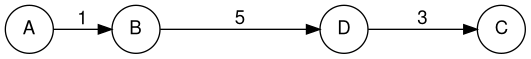 @startdot
digraph a {
    fontname="Helvetica,Arial,sans-serif"
    node [fontname="Helvetica,Arial,sans-serif"]
    edge [fontname="Helvetica,Arial,sans-serif"]
    rankdir=LR;
    node [shape = circle];
    edge[arrowhead="normal"];
    A -> B [label = "1", minlen=1];
    B -> D [label = "5", minlen=3];
    D -> C [label = "3", minlen=2];
}
@enddot
